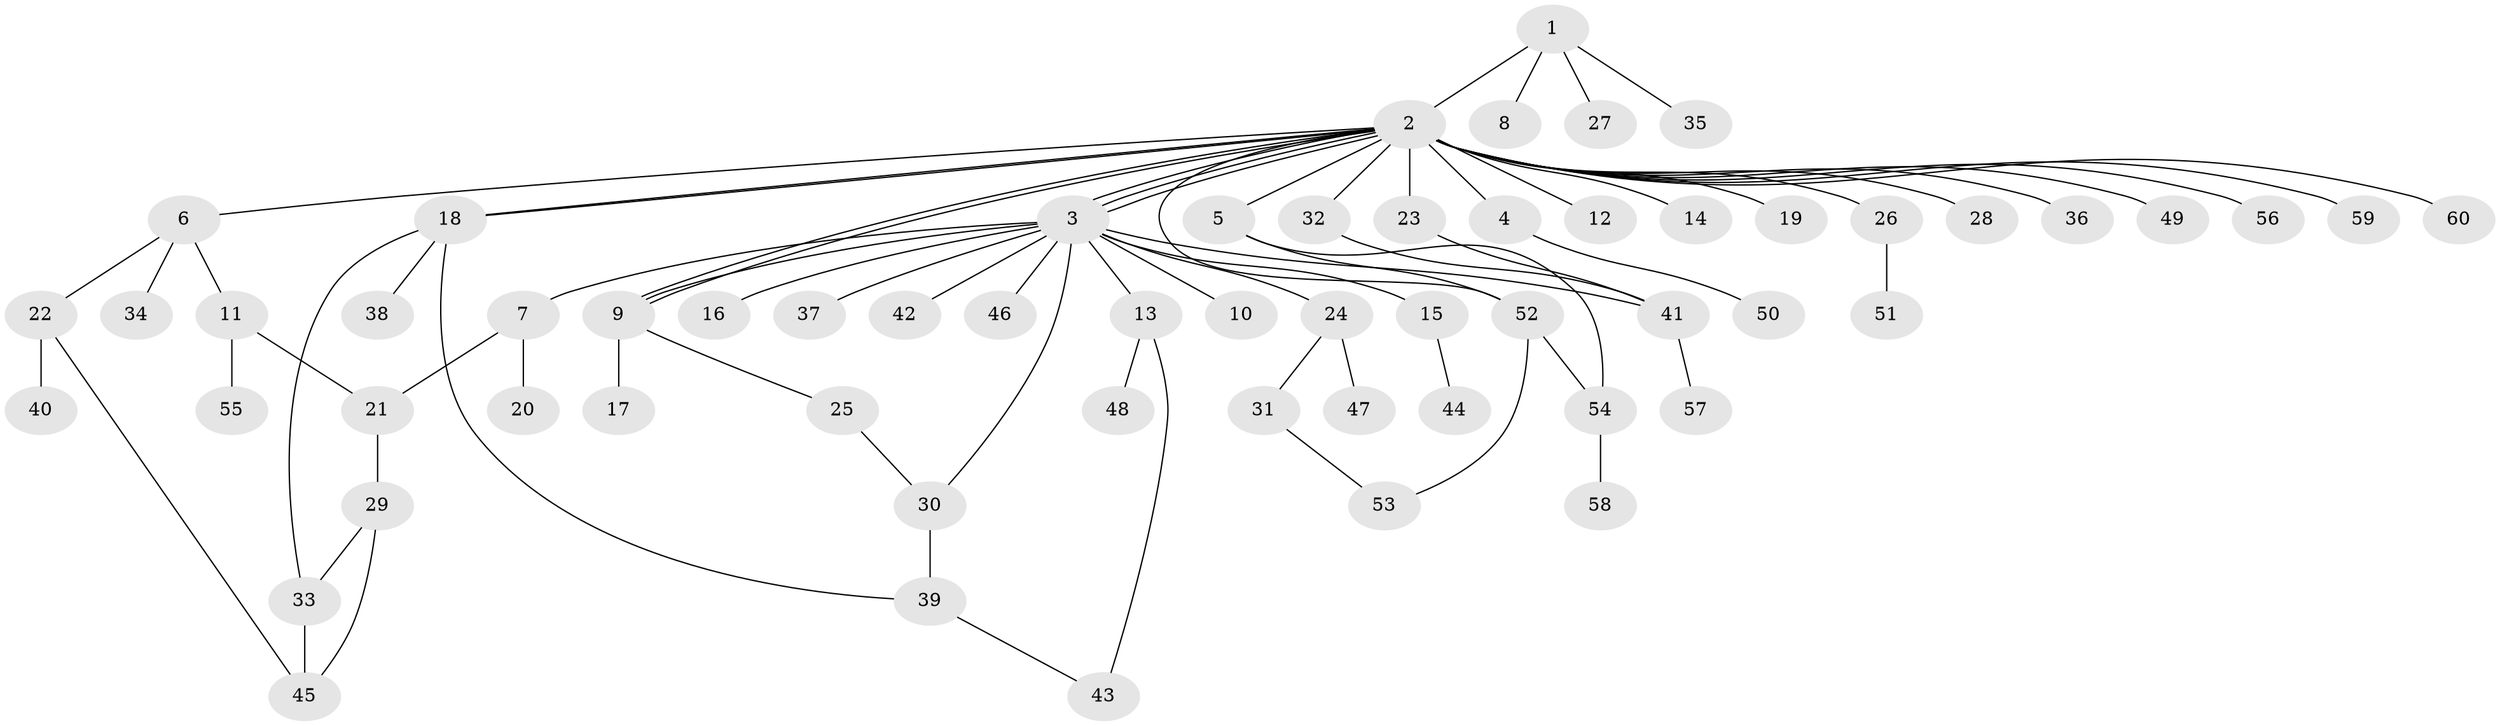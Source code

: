 // coarse degree distribution, {2: 0.10810810810810811, 4: 0.02702702702702703, 1: 0.5135135135135135, 3: 0.2972972972972973, 11: 0.02702702702702703, 17: 0.02702702702702703}
// Generated by graph-tools (version 1.1) at 2025/36/03/04/25 23:36:48]
// undirected, 60 vertices, 76 edges
graph export_dot {
  node [color=gray90,style=filled];
  1;
  2;
  3;
  4;
  5;
  6;
  7;
  8;
  9;
  10;
  11;
  12;
  13;
  14;
  15;
  16;
  17;
  18;
  19;
  20;
  21;
  22;
  23;
  24;
  25;
  26;
  27;
  28;
  29;
  30;
  31;
  32;
  33;
  34;
  35;
  36;
  37;
  38;
  39;
  40;
  41;
  42;
  43;
  44;
  45;
  46;
  47;
  48;
  49;
  50;
  51;
  52;
  53;
  54;
  55;
  56;
  57;
  58;
  59;
  60;
  1 -- 2;
  1 -- 8;
  1 -- 27;
  1 -- 35;
  2 -- 3;
  2 -- 3;
  2 -- 3;
  2 -- 4;
  2 -- 5;
  2 -- 6;
  2 -- 9;
  2 -- 9;
  2 -- 12;
  2 -- 14;
  2 -- 18;
  2 -- 18;
  2 -- 19;
  2 -- 23;
  2 -- 26;
  2 -- 28;
  2 -- 32;
  2 -- 36;
  2 -- 49;
  2 -- 52;
  2 -- 56;
  2 -- 59;
  2 -- 60;
  3 -- 7;
  3 -- 9;
  3 -- 10;
  3 -- 13;
  3 -- 15;
  3 -- 16;
  3 -- 24;
  3 -- 30;
  3 -- 37;
  3 -- 41;
  3 -- 42;
  3 -- 46;
  4 -- 50;
  5 -- 52;
  5 -- 54;
  6 -- 11;
  6 -- 22;
  6 -- 34;
  7 -- 20;
  7 -- 21;
  9 -- 17;
  9 -- 25;
  11 -- 21;
  11 -- 55;
  13 -- 43;
  13 -- 48;
  15 -- 44;
  18 -- 33;
  18 -- 38;
  18 -- 39;
  21 -- 29;
  22 -- 40;
  22 -- 45;
  23 -- 41;
  24 -- 31;
  24 -- 47;
  25 -- 30;
  26 -- 51;
  29 -- 33;
  29 -- 45;
  30 -- 39;
  31 -- 53;
  32 -- 41;
  33 -- 45;
  39 -- 43;
  41 -- 57;
  52 -- 53;
  52 -- 54;
  54 -- 58;
}
